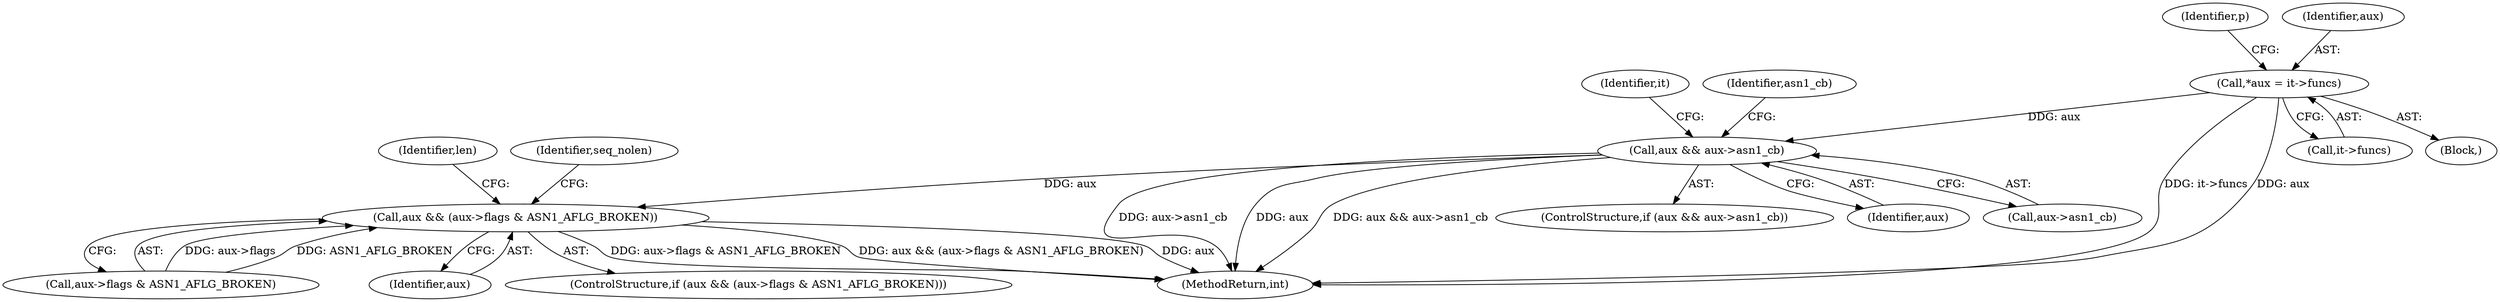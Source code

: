 digraph "0_openssl_cc598f321fbac9c04da5766243ed55d55948637d@pointer" {
"1000153" [label="(Call,*aux = it->funcs)"];
"1000192" [label="(Call,aux && aux->asn1_cb)"];
"1000670" [label="(Call,aux && (aux->flags & ASN1_AFLG_BROKEN))"];
"1000161" [label="(Identifier,p)"];
"1000672" [label="(Call,aux->flags & ASN1_AFLG_BROKEN)"];
"1001021" [label="(MethodReturn,int)"];
"1000154" [label="(Identifier,aux)"];
"1000191" [label="(ControlStructure,if (aux && aux->asn1_cb))"];
"1000202" [label="(Identifier,it)"];
"1000670" [label="(Call,aux && (aux->flags & ASN1_AFLG_BROKEN))"];
"1000679" [label="(Identifier,len)"];
"1000193" [label="(Identifier,aux)"];
"1000192" [label="(Call,aux && aux->asn1_cb)"];
"1000671" [label="(Identifier,aux)"];
"1000669" [label="(ControlStructure,if (aux && (aux->flags & ASN1_AFLG_BROKEN)))"];
"1000153" [label="(Call,*aux = it->funcs)"];
"1000691" [label="(Identifier,seq_nolen)"];
"1000194" [label="(Call,aux->asn1_cb)"];
"1000155" [label="(Call,it->funcs)"];
"1000198" [label="(Identifier,asn1_cb)"];
"1000144" [label="(Block,)"];
"1000153" -> "1000144"  [label="AST: "];
"1000153" -> "1000155"  [label="CFG: "];
"1000154" -> "1000153"  [label="AST: "];
"1000155" -> "1000153"  [label="AST: "];
"1000161" -> "1000153"  [label="CFG: "];
"1000153" -> "1001021"  [label="DDG: it->funcs"];
"1000153" -> "1001021"  [label="DDG: aux"];
"1000153" -> "1000192"  [label="DDG: aux"];
"1000192" -> "1000191"  [label="AST: "];
"1000192" -> "1000193"  [label="CFG: "];
"1000192" -> "1000194"  [label="CFG: "];
"1000193" -> "1000192"  [label="AST: "];
"1000194" -> "1000192"  [label="AST: "];
"1000198" -> "1000192"  [label="CFG: "];
"1000202" -> "1000192"  [label="CFG: "];
"1000192" -> "1001021"  [label="DDG: aux->asn1_cb"];
"1000192" -> "1001021"  [label="DDG: aux"];
"1000192" -> "1001021"  [label="DDG: aux && aux->asn1_cb"];
"1000192" -> "1000670"  [label="DDG: aux"];
"1000670" -> "1000669"  [label="AST: "];
"1000670" -> "1000671"  [label="CFG: "];
"1000670" -> "1000672"  [label="CFG: "];
"1000671" -> "1000670"  [label="AST: "];
"1000672" -> "1000670"  [label="AST: "];
"1000679" -> "1000670"  [label="CFG: "];
"1000691" -> "1000670"  [label="CFG: "];
"1000670" -> "1001021"  [label="DDG: aux->flags & ASN1_AFLG_BROKEN"];
"1000670" -> "1001021"  [label="DDG: aux && (aux->flags & ASN1_AFLG_BROKEN)"];
"1000670" -> "1001021"  [label="DDG: aux"];
"1000672" -> "1000670"  [label="DDG: aux->flags"];
"1000672" -> "1000670"  [label="DDG: ASN1_AFLG_BROKEN"];
}
